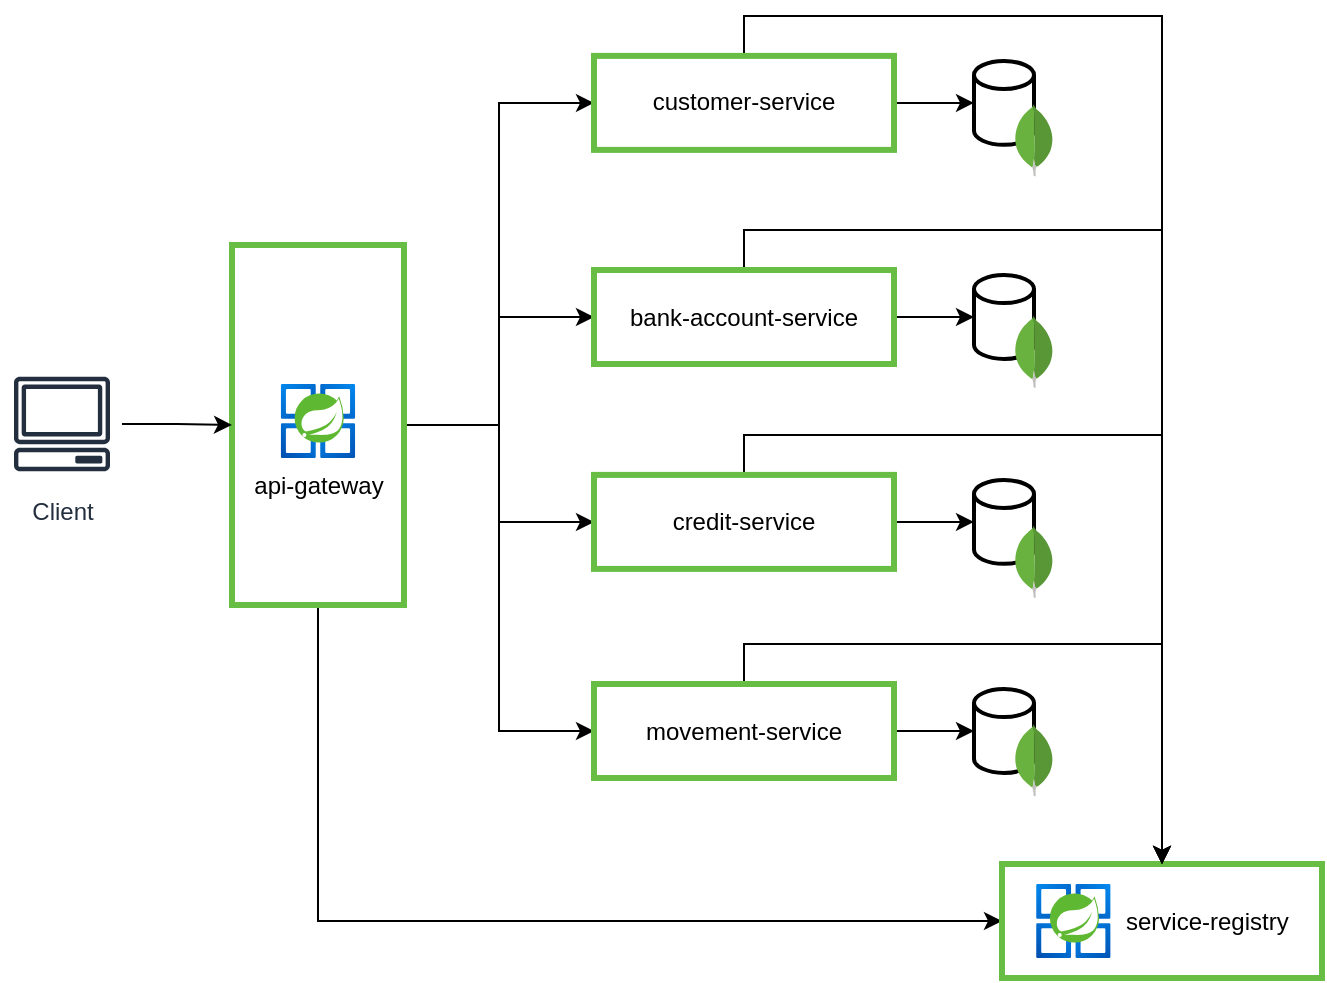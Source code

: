<mxfile version="20.0.4" type="device"><diagram id="RWdjAWXQpaAFFWGjTjck" name="Page-1"><mxGraphModel dx="1422" dy="697" grid="1" gridSize="10" guides="1" tooltips="1" connect="1" arrows="1" fold="1" page="1" pageScale="1" pageWidth="1169" pageHeight="827" background="none" math="0" shadow="0"><root><mxCell id="0"/><mxCell id="1" parent="0"/><mxCell id="XwKFayUjMhqn83AyXqJT-26" style="edgeStyle=orthogonalEdgeStyle;rounded=0;orthogonalLoop=1;jettySize=auto;html=1;entryX=0;entryY=0.5;entryDx=0;entryDy=0;fontColor=default;exitX=1;exitY=0.5;exitDx=0;exitDy=0;" parent="1" source="XwKFayUjMhqn83AyXqJT-1" target="XwKFayUjMhqn83AyXqJT-2" edge="1"><mxGeometry relative="1" as="geometry"><mxPoint x="286" y="275" as="targetPoint"/></mxGeometry></mxCell><mxCell id="-3gl0pzwzKvqsuenSxQX-52" style="edgeStyle=orthogonalEdgeStyle;rounded=0;orthogonalLoop=1;jettySize=auto;html=1;entryX=0;entryY=0.5;entryDx=0;entryDy=0;" edge="1" parent="1" source="XwKFayUjMhqn83AyXqJT-1" target="XwKFayUjMhqn83AyXqJT-3"><mxGeometry relative="1" as="geometry"/></mxCell><mxCell id="-3gl0pzwzKvqsuenSxQX-53" style="edgeStyle=orthogonalEdgeStyle;rounded=0;orthogonalLoop=1;jettySize=auto;html=1;" edge="1" parent="1" source="XwKFayUjMhqn83AyXqJT-1" target="-3gl0pzwzKvqsuenSxQX-23"><mxGeometry relative="1" as="geometry"/></mxCell><mxCell id="-3gl0pzwzKvqsuenSxQX-54" style="edgeStyle=orthogonalEdgeStyle;rounded=0;orthogonalLoop=1;jettySize=auto;html=1;" edge="1" parent="1" source="XwKFayUjMhqn83AyXqJT-1" target="-3gl0pzwzKvqsuenSxQX-39"><mxGeometry relative="1" as="geometry"/></mxCell><mxCell id="-3gl0pzwzKvqsuenSxQX-55" style="edgeStyle=orthogonalEdgeStyle;rounded=0;orthogonalLoop=1;jettySize=auto;html=1;entryX=0;entryY=0.5;entryDx=0;entryDy=0;" edge="1" parent="1" source="XwKFayUjMhqn83AyXqJT-1" target="-3gl0pzwzKvqsuenSxQX-41"><mxGeometry relative="1" as="geometry"/></mxCell><mxCell id="XwKFayUjMhqn83AyXqJT-1" value="" style="rounded=0;rotation=0;labelPosition=center;verticalLabelPosition=middle;align=center;verticalAlign=middle;html=1;whiteSpace=wrap;strokeColor=#68BD45;direction=south;strokeWidth=3;" parent="1" vertex="1"><mxGeometry x="375" y="180.5" width="85.99" height="180" as="geometry"/></mxCell><mxCell id="XwKFayUjMhqn83AyXqJT-2" value="" style="rounded=0;rotation=0;labelPosition=center;verticalLabelPosition=middle;align=center;verticalAlign=middle;html=1;whiteSpace=wrap;fontColor=default;strokeColor=#68BD45;strokeWidth=3;" parent="1" vertex="1"><mxGeometry x="760" y="490" width="160" height="57" as="geometry"/></mxCell><mxCell id="-3gl0pzwzKvqsuenSxQX-29" style="edgeStyle=orthogonalEdgeStyle;rounded=0;orthogonalLoop=1;jettySize=auto;html=1;exitX=0.5;exitY=0;exitDx=0;exitDy=0;" edge="1" parent="1" source="XwKFayUjMhqn83AyXqJT-3" target="XwKFayUjMhqn83AyXqJT-2"><mxGeometry relative="1" as="geometry"/></mxCell><mxCell id="-3gl0pzwzKvqsuenSxQX-50" style="edgeStyle=orthogonalEdgeStyle;rounded=0;orthogonalLoop=1;jettySize=auto;html=1;entryX=0;entryY=0.5;entryDx=0;entryDy=0;entryPerimeter=0;" edge="1" parent="1" source="XwKFayUjMhqn83AyXqJT-3" target="-3gl0pzwzKvqsuenSxQX-13"><mxGeometry relative="1" as="geometry"/></mxCell><mxCell id="XwKFayUjMhqn83AyXqJT-3" value="customer-service" style="rounded=0;rotation=0;labelPosition=center;verticalLabelPosition=middle;align=center;verticalAlign=middle;html=1;whiteSpace=wrap;fontColor=default;strokeWidth=3;strokeColor=#68BD45;" parent="1" vertex="1"><mxGeometry x="556" y="85.95" width="150" height="47" as="geometry"/></mxCell><mxCell id="XwKFayUjMhqn83AyXqJT-41" style="edgeStyle=orthogonalEdgeStyle;rounded=0;orthogonalLoop=1;jettySize=auto;html=1;fontColor=default;" parent="1" source="XwKFayUjMhqn83AyXqJT-38" target="XwKFayUjMhqn83AyXqJT-1" edge="1"><mxGeometry relative="1" as="geometry"/></mxCell><mxCell id="XwKFayUjMhqn83AyXqJT-38" value="Client" style="outlineConnect=0;fontColor=#232F3E;gradientColor=none;strokeColor=#232F3E;fillColor=#ffffff;dashed=0;verticalLabelPosition=bottom;verticalAlign=top;align=center;html=1;fontSize=12;fontStyle=0;aspect=fixed;shape=mxgraph.aws4.resourceIcon;resIcon=mxgraph.aws4.client;rounded=0;" parent="1" vertex="1"><mxGeometry x="260" y="240" width="60" height="60" as="geometry"/></mxCell><mxCell id="-3gl0pzwzKvqsuenSxQX-2" value="api-gateway" style="aspect=fixed;html=1;points=[];align=center;image;fontSize=12;image=img/lib/azure2/compute/Azure_Spring_Cloud.svg;fontColor=default;rounded=0;" vertex="1" parent="1"><mxGeometry x="398.34" y="250" width="39.31" height="37" as="geometry"/></mxCell><mxCell id="-3gl0pzwzKvqsuenSxQX-13" value="" style="strokeWidth=2;html=1;shape=mxgraph.flowchart.database;whiteSpace=wrap;fontColor=default;direction=east;rounded=0;" vertex="1" parent="1"><mxGeometry x="746" y="88.5" width="30" height="41.9" as="geometry"/></mxCell><mxCell id="-3gl0pzwzKvqsuenSxQX-22" value="" style="dashed=0;outlineConnect=0;html=1;align=center;labelPosition=center;verticalLabelPosition=bottom;verticalAlign=top;shape=mxgraph.weblogos.mongodb;fontColor=default;rounded=0;" vertex="1" parent="1"><mxGeometry x="766" y="110.0" width="20" height="36.2" as="geometry"/></mxCell><mxCell id="-3gl0pzwzKvqsuenSxQX-30" style="edgeStyle=orthogonalEdgeStyle;rounded=0;orthogonalLoop=1;jettySize=auto;html=1;exitX=0.5;exitY=0;exitDx=0;exitDy=0;" edge="1" parent="1" source="-3gl0pzwzKvqsuenSxQX-23" target="XwKFayUjMhqn83AyXqJT-2"><mxGeometry relative="1" as="geometry"/></mxCell><mxCell id="-3gl0pzwzKvqsuenSxQX-36" style="edgeStyle=orthogonalEdgeStyle;orthogonalLoop=1;jettySize=auto;html=1;entryX=0;entryY=0.5;entryDx=0;entryDy=0;entryPerimeter=0;" edge="1" parent="1" source="-3gl0pzwzKvqsuenSxQX-23" target="-3gl0pzwzKvqsuenSxQX-35"><mxGeometry relative="1" as="geometry"/></mxCell><mxCell id="-3gl0pzwzKvqsuenSxQX-23" value="bank-account-service" style="rounded=0;rotation=0;labelPosition=center;verticalLabelPosition=middle;align=center;verticalAlign=middle;html=1;whiteSpace=wrap;fontColor=default;strokeWidth=3;strokeColor=#68BD45;" vertex="1" parent="1"><mxGeometry x="556" y="193" width="150" height="47" as="geometry"/></mxCell><mxCell id="-3gl0pzwzKvqsuenSxQX-32" style="edgeStyle=orthogonalEdgeStyle;rounded=0;orthogonalLoop=1;jettySize=auto;html=1;exitX=0.5;exitY=0;exitDx=0;exitDy=0;" edge="1" parent="1" source="-3gl0pzwzKvqsuenSxQX-41" target="XwKFayUjMhqn83AyXqJT-2"><mxGeometry relative="1" as="geometry"><mxPoint x="631" y="405" as="sourcePoint"/></mxGeometry></mxCell><mxCell id="-3gl0pzwzKvqsuenSxQX-35" value="" style="strokeWidth=2;html=1;shape=mxgraph.flowchart.database;whiteSpace=wrap;fontColor=default;direction=east;rounded=0;" vertex="1" parent="1"><mxGeometry x="746" y="195.55" width="30" height="41.9" as="geometry"/></mxCell><mxCell id="-3gl0pzwzKvqsuenSxQX-14" value="" style="dashed=0;outlineConnect=0;html=1;align=center;labelPosition=center;verticalLabelPosition=bottom;verticalAlign=top;shape=mxgraph.weblogos.mongodb;fontColor=default;rounded=0;" vertex="1" parent="1"><mxGeometry x="766" y="215.8" width="20" height="36.2" as="geometry"/></mxCell><mxCell id="-3gl0pzwzKvqsuenSxQX-37" value="" style="strokeWidth=2;html=1;shape=mxgraph.flowchart.database;whiteSpace=wrap;fontColor=default;direction=east;rounded=0;" vertex="1" parent="1"><mxGeometry x="746" y="298" width="30" height="41.9" as="geometry"/></mxCell><mxCell id="-3gl0pzwzKvqsuenSxQX-38" value="" style="dashed=0;outlineConnect=0;html=1;align=center;labelPosition=center;verticalLabelPosition=bottom;verticalAlign=top;shape=mxgraph.weblogos.mongodb;fontColor=default;rounded=0;" vertex="1" parent="1"><mxGeometry x="766" y="320.8" width="20" height="36.2" as="geometry"/></mxCell><mxCell id="-3gl0pzwzKvqsuenSxQX-40" style="edgeStyle=orthogonalEdgeStyle;orthogonalLoop=1;jettySize=auto;html=1;entryX=0;entryY=0.5;entryDx=0;entryDy=0;entryPerimeter=0;" edge="1" parent="1" source="-3gl0pzwzKvqsuenSxQX-39" target="-3gl0pzwzKvqsuenSxQX-37"><mxGeometry relative="1" as="geometry"/></mxCell><mxCell id="-3gl0pzwzKvqsuenSxQX-43" style="edgeStyle=orthogonalEdgeStyle;orthogonalLoop=1;jettySize=auto;html=1;exitX=0.5;exitY=0;exitDx=0;exitDy=0;rounded=0;" edge="1" parent="1" source="-3gl0pzwzKvqsuenSxQX-39" target="XwKFayUjMhqn83AyXqJT-2"><mxGeometry relative="1" as="geometry"/></mxCell><mxCell id="-3gl0pzwzKvqsuenSxQX-39" value="credit-service" style="rounded=0;rotation=0;labelPosition=center;verticalLabelPosition=middle;align=center;verticalAlign=middle;html=1;whiteSpace=wrap;fontColor=default;strokeWidth=3;strokeColor=#68BD45;" vertex="1" parent="1"><mxGeometry x="556" y="295.45" width="150" height="47" as="geometry"/></mxCell><mxCell id="-3gl0pzwzKvqsuenSxQX-46" style="edgeStyle=orthogonalEdgeStyle;rounded=0;orthogonalLoop=1;jettySize=auto;html=1;entryX=0;entryY=0.5;entryDx=0;entryDy=0;entryPerimeter=0;" edge="1" parent="1" source="-3gl0pzwzKvqsuenSxQX-41" target="-3gl0pzwzKvqsuenSxQX-44"><mxGeometry relative="1" as="geometry"/></mxCell><mxCell id="-3gl0pzwzKvqsuenSxQX-41" value="movement-service" style="rounded=0;rotation=0;labelPosition=center;verticalLabelPosition=middle;align=center;verticalAlign=middle;html=1;whiteSpace=wrap;fontColor=default;strokeWidth=3;strokeColor=#68BD45;" vertex="1" parent="1"><mxGeometry x="556" y="400" width="150" height="47" as="geometry"/></mxCell><mxCell id="-3gl0pzwzKvqsuenSxQX-44" value="" style="strokeWidth=2;html=1;shape=mxgraph.flowchart.database;whiteSpace=wrap;fontColor=default;direction=east;rounded=0;" vertex="1" parent="1"><mxGeometry x="746" y="402.55" width="30" height="41.9" as="geometry"/></mxCell><mxCell id="-3gl0pzwzKvqsuenSxQX-45" value="" style="dashed=0;outlineConnect=0;html=1;align=center;labelPosition=center;verticalLabelPosition=bottom;verticalAlign=top;shape=mxgraph.weblogos.mongodb;fontColor=default;rounded=0;" vertex="1" parent="1"><mxGeometry x="766" y="420" width="20" height="36.2" as="geometry"/></mxCell><mxCell id="-3gl0pzwzKvqsuenSxQX-48" value="service-registry" style="aspect=fixed;html=1;points=[];align=left;image;fontSize=12;image=img/lib/azure2/compute/Azure_Spring_Cloud.svg;fontColor=default;rounded=0;labelPosition=right;verticalLabelPosition=middle;verticalAlign=middle;spacingLeft=5;" vertex="1" parent="1"><mxGeometry x="776" y="500" width="39.31" height="37" as="geometry"/></mxCell></root></mxGraphModel></diagram></mxfile>